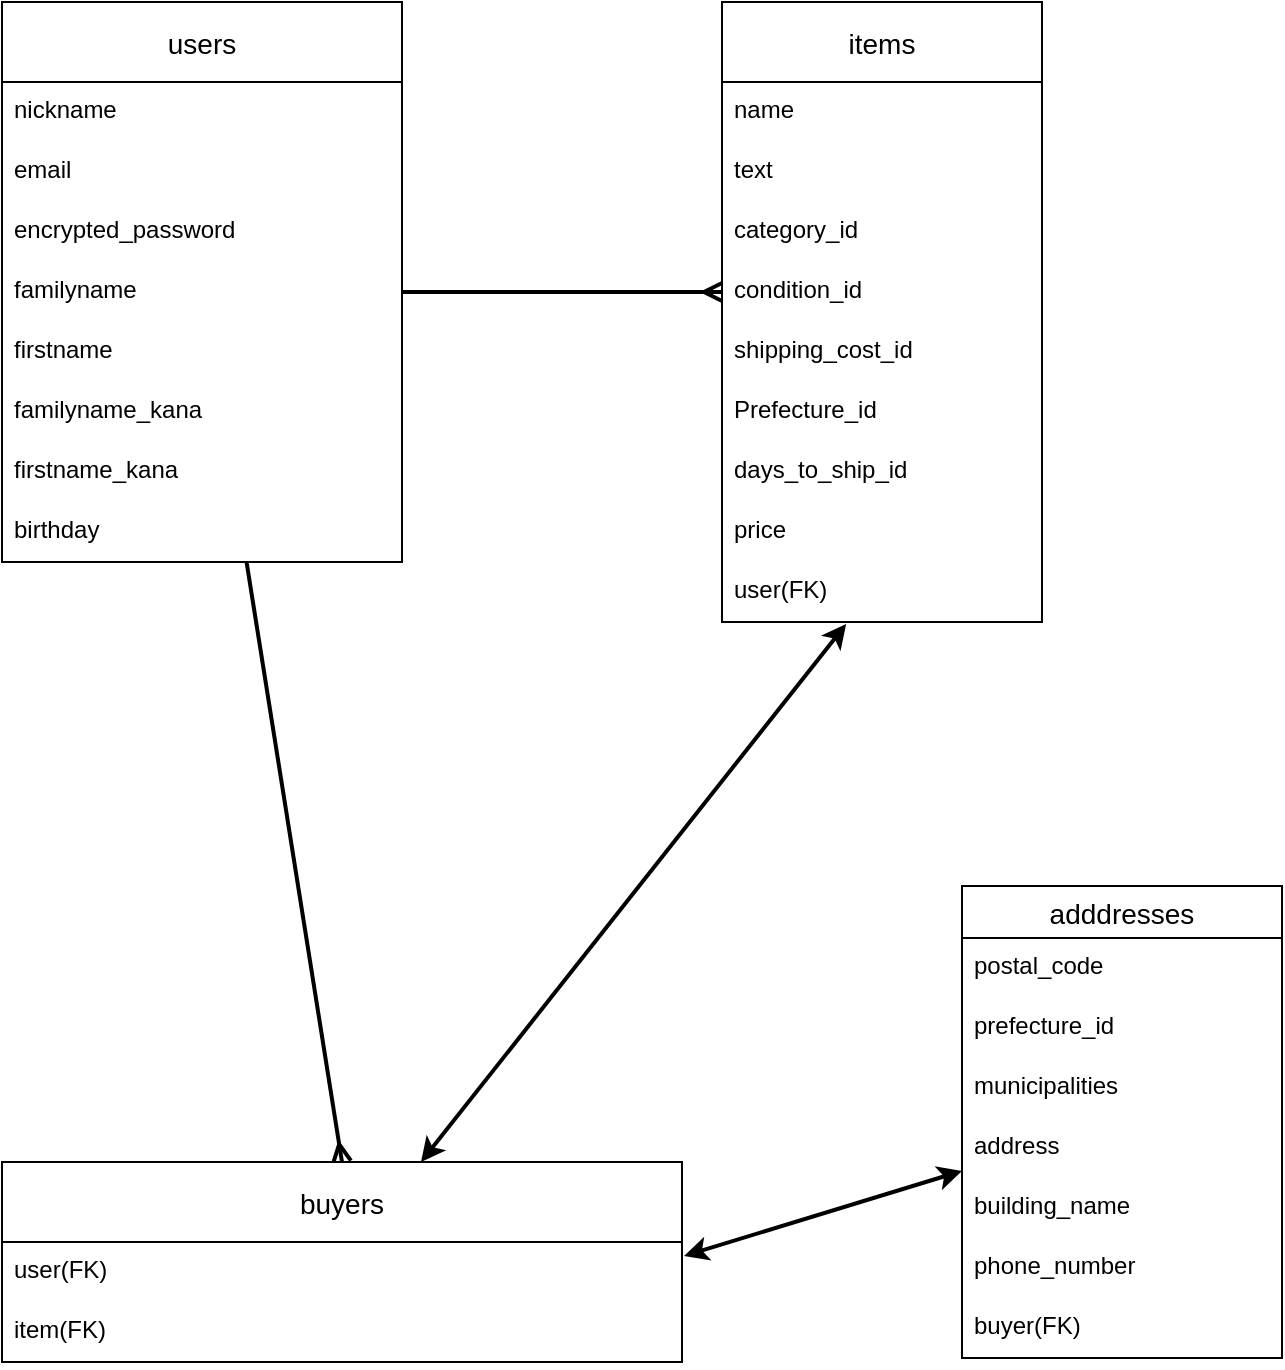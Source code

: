 <mxfile version="13.10.0" type="embed">
    <diagram id="dvQrDU9FEF2RXBE6HVYm" name="ページ1">
        <mxGraphModel dx="415" dy="540" grid="1" gridSize="10" guides="1" tooltips="1" connect="1" arrows="1" fold="1" page="1" pageScale="1" pageWidth="1920" pageHeight="1200" math="0" shadow="0">
            <root>
                <mxCell id="0"/>
                <mxCell id="1" parent="0"/>
                <mxCell id="53" style="edgeStyle=none;rounded=0;orthogonalLoop=1;jettySize=auto;html=1;entryX=0.5;entryY=0;entryDx=0;entryDy=0;endArrow=ERmany;endFill=0;strokeWidth=2;" edge="1" parent="1" source="7" target="39">
                    <mxGeometry relative="1" as="geometry"/>
                </mxCell>
                <object label="users" id="7">
                    <mxCell style="swimlane;fontStyle=0;childLayout=stackLayout;horizontal=1;startSize=40;horizontalStack=0;resizeParent=1;resizeParentMax=0;resizeLast=0;collapsible=1;marginBottom=0;align=center;fontSize=14;strokeWidth=1;verticalAlign=middle;" vertex="1" parent="1">
                        <mxGeometry x="120" y="40" width="200" height="280" as="geometry">
                            <mxRectangle x="160" y="160" width="50" height="26" as="alternateBounds"/>
                        </mxGeometry>
                    </mxCell>
                </object>
                <mxCell id="8" value="nickname" style="text;strokeColor=none;fillColor=none;spacingLeft=4;spacingRight=4;overflow=hidden;rotatable=0;points=[[0,0.5],[1,0.5]];portConstraint=eastwest;fontSize=12;" vertex="1" parent="7">
                    <mxGeometry y="40" width="200" height="30" as="geometry"/>
                </mxCell>
                <mxCell id="9" value="email" style="text;strokeColor=none;fillColor=none;spacingLeft=4;spacingRight=4;overflow=hidden;rotatable=0;points=[[0,0.5],[1,0.5]];portConstraint=eastwest;fontSize=12;" vertex="1" parent="7">
                    <mxGeometry y="70" width="200" height="30" as="geometry"/>
                </mxCell>
                <mxCell id="10" value="encrypted_password" style="text;strokeColor=none;fillColor=none;spacingLeft=4;spacingRight=4;overflow=hidden;rotatable=0;points=[[0,0.5],[1,0.5]];portConstraint=eastwest;fontSize=12;" vertex="1" parent="7">
                    <mxGeometry y="100" width="200" height="30" as="geometry"/>
                </mxCell>
                <mxCell id="27" value="familyname " style="text;strokeColor=none;fillColor=none;spacingLeft=4;spacingRight=4;overflow=hidden;rotatable=0;points=[[0,0.5],[1,0.5]];portConstraint=eastwest;fontSize=12;" vertex="1" parent="7">
                    <mxGeometry y="130" width="200" height="30" as="geometry"/>
                </mxCell>
                <mxCell id="28" value="firstname" style="text;strokeColor=none;fillColor=none;spacingLeft=4;spacingRight=4;overflow=hidden;rotatable=0;points=[[0,0.5],[1,0.5]];portConstraint=eastwest;fontSize=12;" vertex="1" parent="7">
                    <mxGeometry y="160" width="200" height="30" as="geometry"/>
                </mxCell>
                <mxCell id="29" value="familyname_kana" style="text;strokeColor=none;fillColor=none;spacingLeft=4;spacingRight=4;overflow=hidden;rotatable=0;points=[[0,0.5],[1,0.5]];portConstraint=eastwest;fontSize=12;" vertex="1" parent="7">
                    <mxGeometry y="190" width="200" height="30" as="geometry"/>
                </mxCell>
                <mxCell id="30" value="firstname_kana " style="text;strokeColor=none;fillColor=none;spacingLeft=4;spacingRight=4;overflow=hidden;rotatable=0;points=[[0,0.5],[1,0.5]];portConstraint=eastwest;fontSize=12;" vertex="1" parent="7">
                    <mxGeometry y="220" width="200" height="30" as="geometry"/>
                </mxCell>
                <mxCell id="31" value="birthday " style="text;strokeColor=none;fillColor=none;spacingLeft=4;spacingRight=4;overflow=hidden;rotatable=0;points=[[0,0.5],[1,0.5]];portConstraint=eastwest;fontSize=12;" vertex="1" parent="7">
                    <mxGeometry y="250" width="200" height="30" as="geometry"/>
                </mxCell>
                <mxCell id="11" value="items" style="swimlane;fontStyle=0;childLayout=stackLayout;horizontal=1;startSize=40;horizontalStack=0;resizeParent=1;resizeParentMax=0;resizeLast=0;collapsible=1;marginBottom=0;align=center;fontSize=14;strokeWidth=1;" vertex="1" parent="1">
                    <mxGeometry x="480" y="40" width="160" height="310" as="geometry"/>
                </mxCell>
                <mxCell id="12" value="name" style="text;strokeColor=none;fillColor=none;spacingLeft=4;spacingRight=4;overflow=hidden;rotatable=0;points=[[0,0.5],[1,0.5]];portConstraint=eastwest;fontSize=12;" vertex="1" parent="11">
                    <mxGeometry y="40" width="160" height="30" as="geometry"/>
                </mxCell>
                <mxCell id="14" value="text" style="text;strokeColor=none;fillColor=none;spacingLeft=4;spacingRight=4;overflow=hidden;rotatable=0;points=[[0,0.5],[1,0.5]];portConstraint=eastwest;fontSize=12;" vertex="1" parent="11">
                    <mxGeometry y="70" width="160" height="30" as="geometry"/>
                </mxCell>
                <mxCell id="32" value="category_id" style="text;strokeColor=none;fillColor=none;spacingLeft=4;spacingRight=4;overflow=hidden;rotatable=0;points=[[0,0.5],[1,0.5]];portConstraint=eastwest;fontSize=12;" vertex="1" parent="11">
                    <mxGeometry y="100" width="160" height="30" as="geometry"/>
                </mxCell>
                <mxCell id="33" value="condition_id" style="text;strokeColor=none;fillColor=none;spacingLeft=4;spacingRight=4;overflow=hidden;rotatable=0;points=[[0,0.5],[1,0.5]];portConstraint=eastwest;fontSize=12;" vertex="1" parent="11">
                    <mxGeometry y="130" width="160" height="30" as="geometry"/>
                </mxCell>
                <mxCell id="34" value="shipping_cost_id" style="text;strokeColor=none;fillColor=none;spacingLeft=4;spacingRight=4;overflow=hidden;rotatable=0;points=[[0,0.5],[1,0.5]];portConstraint=eastwest;fontSize=12;" vertex="1" parent="11">
                    <mxGeometry y="160" width="160" height="30" as="geometry"/>
                </mxCell>
                <mxCell id="35" value="Prefecture_id" style="text;strokeColor=none;fillColor=none;spacingLeft=4;spacingRight=4;overflow=hidden;rotatable=0;points=[[0,0.5],[1,0.5]];portConstraint=eastwest;fontSize=12;" vertex="1" parent="11">
                    <mxGeometry y="190" width="160" height="30" as="geometry"/>
                </mxCell>
                <mxCell id="36" value="days_to_ship_id" style="text;strokeColor=none;fillColor=none;spacingLeft=4;spacingRight=4;overflow=hidden;rotatable=0;points=[[0,0.5],[1,0.5]];portConstraint=eastwest;fontSize=12;" vertex="1" parent="11">
                    <mxGeometry y="220" width="160" height="30" as="geometry"/>
                </mxCell>
                <mxCell id="37" value="price " style="text;strokeColor=none;fillColor=none;spacingLeft=4;spacingRight=4;overflow=hidden;rotatable=0;points=[[0,0.5],[1,0.5]];portConstraint=eastwest;fontSize=12;" vertex="1" parent="11">
                    <mxGeometry y="250" width="160" height="30" as="geometry"/>
                </mxCell>
                <mxCell id="38" value="user(FK)" style="text;strokeColor=none;fillColor=none;spacingLeft=4;spacingRight=4;overflow=hidden;rotatable=0;points=[[0,0.5],[1,0.5]];portConstraint=eastwest;fontSize=12;" vertex="1" parent="11">
                    <mxGeometry y="280" width="160" height="30" as="geometry"/>
                </mxCell>
                <mxCell id="57" style="rounded=0;orthogonalLoop=1;jettySize=auto;html=1;entryX=0.388;entryY=1.033;entryDx=0;entryDy=0;entryPerimeter=0;endArrow=classic;endFill=1;strokeWidth=2;startArrow=classic;startFill=1;" edge="1" parent="1" source="39" target="38">
                    <mxGeometry relative="1" as="geometry"/>
                </mxCell>
                <mxCell id="39" value="buyers" style="swimlane;fontStyle=0;childLayout=stackLayout;horizontal=1;startSize=40;horizontalStack=0;resizeParent=1;resizeParentMax=0;resizeLast=0;collapsible=1;marginBottom=0;align=center;fontSize=14;strokeWidth=1;" vertex="1" parent="1">
                    <mxGeometry x="120" y="620" width="340" height="100" as="geometry"/>
                </mxCell>
                <mxCell id="40" value="user(FK)" style="text;strokeColor=none;fillColor=none;spacingLeft=4;spacingRight=4;overflow=hidden;rotatable=0;points=[[0,0.5],[1,0.5]];portConstraint=eastwest;fontSize=12;" vertex="1" parent="39">
                    <mxGeometry y="40" width="340" height="30" as="geometry"/>
                </mxCell>
                <mxCell id="41" value="item(FK)" style="text;strokeColor=none;fillColor=none;spacingLeft=4;spacingRight=4;overflow=hidden;rotatable=0;points=[[0,0.5],[1,0.5]];portConstraint=eastwest;fontSize=12;" vertex="1" parent="39">
                    <mxGeometry y="70" width="340" height="30" as="geometry"/>
                </mxCell>
                <mxCell id="58" style="edgeStyle=none;rounded=0;orthogonalLoop=1;jettySize=auto;html=1;entryX=1.003;entryY=0.233;entryDx=0;entryDy=0;entryPerimeter=0;startArrow=classic;startFill=1;endArrow=classic;endFill=1;strokeWidth=2;" edge="1" parent="1" source="43" target="40">
                    <mxGeometry relative="1" as="geometry"/>
                </mxCell>
                <mxCell id="43" value="adddresses" style="swimlane;fontStyle=0;childLayout=stackLayout;horizontal=1;startSize=26;horizontalStack=0;resizeParent=1;resizeParentMax=0;resizeLast=0;collapsible=1;marginBottom=0;align=center;fontSize=14;strokeWidth=1;" vertex="1" parent="1">
                    <mxGeometry x="600" y="482" width="160" height="236" as="geometry"/>
                </mxCell>
                <mxCell id="44" value="postal_code " style="text;strokeColor=none;fillColor=none;spacingLeft=4;spacingRight=4;overflow=hidden;rotatable=0;points=[[0,0.5],[1,0.5]];portConstraint=eastwest;fontSize=12;" vertex="1" parent="43">
                    <mxGeometry y="26" width="160" height="30" as="geometry"/>
                </mxCell>
                <mxCell id="45" value="prefecture_id" style="text;strokeColor=none;fillColor=none;spacingLeft=4;spacingRight=4;overflow=hidden;rotatable=0;points=[[0,0.5],[1,0.5]];portConstraint=eastwest;fontSize=12;" vertex="1" parent="43">
                    <mxGeometry y="56" width="160" height="30" as="geometry"/>
                </mxCell>
                <mxCell id="46" value="municipalities" style="text;strokeColor=none;fillColor=none;spacingLeft=4;spacingRight=4;overflow=hidden;rotatable=0;points=[[0,0.5],[1,0.5]];portConstraint=eastwest;fontSize=12;" vertex="1" parent="43">
                    <mxGeometry y="86" width="160" height="30" as="geometry"/>
                </mxCell>
                <mxCell id="47" value="address" style="text;strokeColor=none;fillColor=none;spacingLeft=4;spacingRight=4;overflow=hidden;rotatable=0;points=[[0,0.5],[1,0.5]];portConstraint=eastwest;fontSize=12;" vertex="1" parent="43">
                    <mxGeometry y="116" width="160" height="30" as="geometry"/>
                </mxCell>
                <mxCell id="48" value="building_name" style="text;strokeColor=none;fillColor=none;spacingLeft=4;spacingRight=4;overflow=hidden;rotatable=0;points=[[0,0.5],[1,0.5]];portConstraint=eastwest;fontSize=12;" vertex="1" parent="43">
                    <mxGeometry y="146" width="160" height="30" as="geometry"/>
                </mxCell>
                <mxCell id="49" value="phone_number" style="text;strokeColor=none;fillColor=none;spacingLeft=4;spacingRight=4;overflow=hidden;rotatable=0;points=[[0,0.5],[1,0.5]];portConstraint=eastwest;fontSize=12;" vertex="1" parent="43">
                    <mxGeometry y="176" width="160" height="30" as="geometry"/>
                </mxCell>
                <mxCell id="50" value="buyer(FK)" style="text;strokeColor=none;fillColor=none;spacingLeft=4;spacingRight=4;overflow=hidden;rotatable=0;points=[[0,0.5],[1,0.5]];portConstraint=eastwest;fontSize=12;" vertex="1" parent="43">
                    <mxGeometry y="206" width="160" height="30" as="geometry"/>
                </mxCell>
                <mxCell id="52" style="edgeStyle=none;rounded=0;orthogonalLoop=1;jettySize=auto;html=1;exitX=1;exitY=0.5;exitDx=0;exitDy=0;entryX=0;entryY=0.5;entryDx=0;entryDy=0;strokeWidth=2;endArrow=ERmany;endFill=0;" edge="1" parent="1" source="27" target="33">
                    <mxGeometry relative="1" as="geometry"/>
                </mxCell>
            </root>
        </mxGraphModel>
    </diagram>
</mxfile>